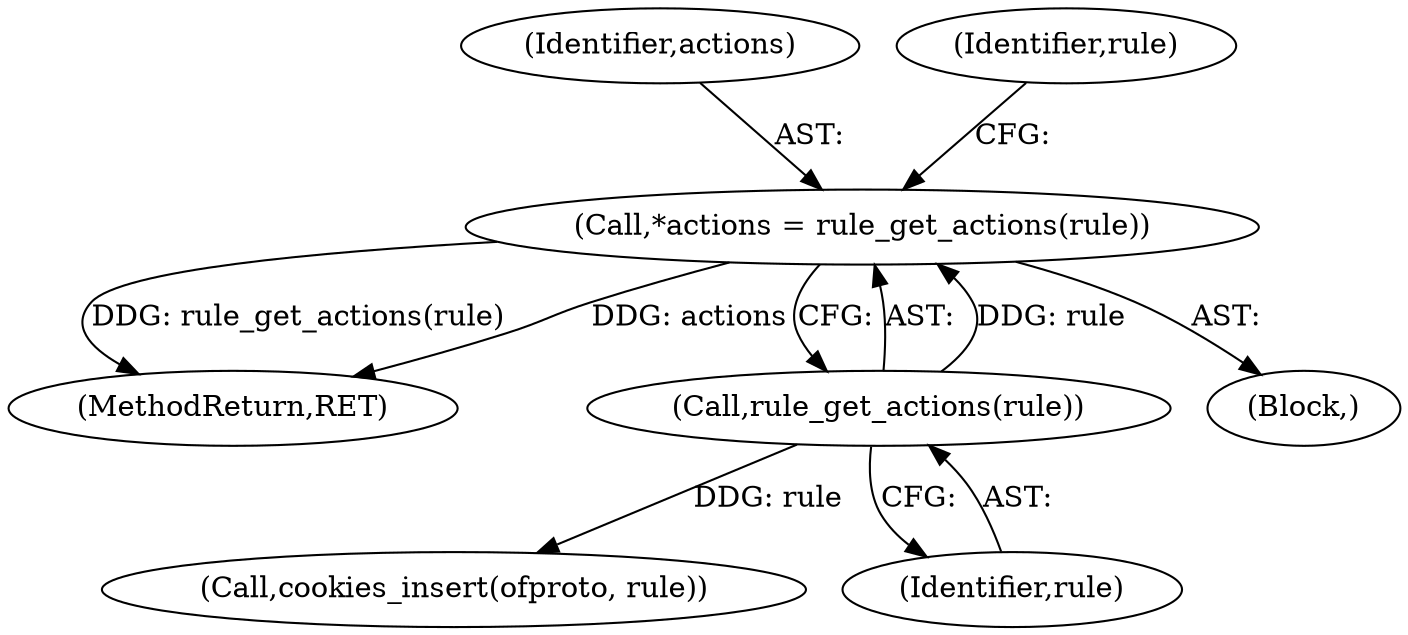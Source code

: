 digraph "0_ovs_0befd1f3745055c32940f5faf9559be6a14395e6@pointer" {
"1000105" [label="(Call,*actions = rule_get_actions(rule))"];
"1000107" [label="(Call,rule_get_actions(rule))"];
"1000133" [label="(Call,cookies_insert(ofproto, rule))"];
"1000107" [label="(Call,rule_get_actions(rule))"];
"1000174" [label="(MethodReturn,RET)"];
"1000103" [label="(Block,)"];
"1000106" [label="(Identifier,actions)"];
"1000112" [label="(Identifier,rule)"];
"1000105" [label="(Call,*actions = rule_get_actions(rule))"];
"1000108" [label="(Identifier,rule)"];
"1000105" -> "1000103"  [label="AST: "];
"1000105" -> "1000107"  [label="CFG: "];
"1000106" -> "1000105"  [label="AST: "];
"1000107" -> "1000105"  [label="AST: "];
"1000112" -> "1000105"  [label="CFG: "];
"1000105" -> "1000174"  [label="DDG: rule_get_actions(rule)"];
"1000105" -> "1000174"  [label="DDG: actions"];
"1000107" -> "1000105"  [label="DDG: rule"];
"1000107" -> "1000108"  [label="CFG: "];
"1000108" -> "1000107"  [label="AST: "];
"1000107" -> "1000133"  [label="DDG: rule"];
}
